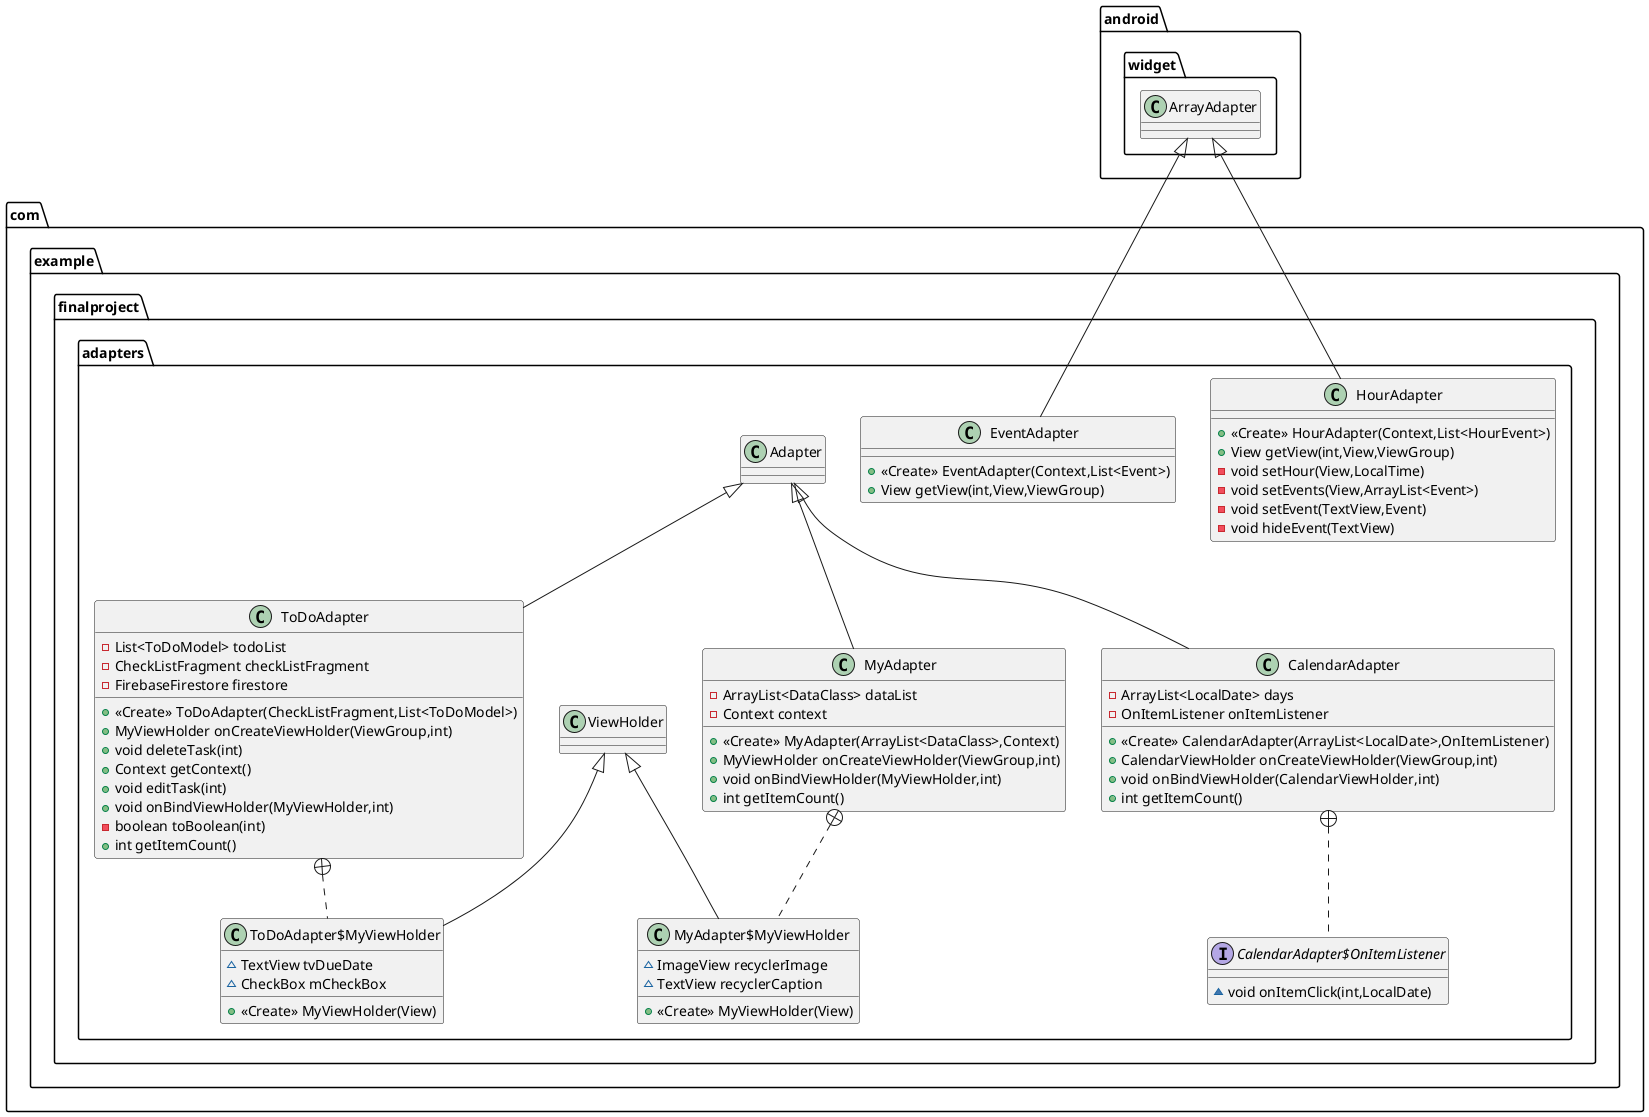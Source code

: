 @startuml
class com.example.finalproject.adapters.EventAdapter {
+ <<Create>> EventAdapter(Context,List<Event>)
+ View getView(int,View,ViewGroup)
}
class com.example.finalproject.adapters.HourAdapter {
+ <<Create>> HourAdapter(Context,List<HourEvent>)
+ View getView(int,View,ViewGroup)
- void setHour(View,LocalTime)
- void setEvents(View,ArrayList<Event>)
- void setEvent(TextView,Event)
- void hideEvent(TextView)
}
class com.example.finalproject.adapters.CalendarAdapter {
- ArrayList<LocalDate> days
- OnItemListener onItemListener
+ <<Create>> CalendarAdapter(ArrayList<LocalDate>,OnItemListener)
+ CalendarViewHolder onCreateViewHolder(ViewGroup,int)
+ void onBindViewHolder(CalendarViewHolder,int)
+ int getItemCount()
}
interface com.example.finalproject.adapters.CalendarAdapter$OnItemListener {
~ void onItemClick(int,LocalDate)
}
class com.example.finalproject.adapters.ToDoAdapter {
- List<ToDoModel> todoList
- CheckListFragment checkListFragment
- FirebaseFirestore firestore
+ <<Create>> ToDoAdapter(CheckListFragment,List<ToDoModel>)
+ MyViewHolder onCreateViewHolder(ViewGroup,int)
+ void deleteTask(int)
+ Context getContext()
+ void editTask(int)
+ void onBindViewHolder(MyViewHolder,int)
- boolean toBoolean(int)
+ int getItemCount()
}
class com.example.finalproject.adapters.ToDoAdapter$MyViewHolder {
~ TextView tvDueDate
~ CheckBox mCheckBox
+ <<Create>> MyViewHolder(View)
}
class com.example.finalproject.adapters.MyAdapter {
- ArrayList<DataClass> dataList
- Context context
+ <<Create>> MyAdapter(ArrayList<DataClass>,Context)
+ MyViewHolder onCreateViewHolder(ViewGroup,int)
+ void onBindViewHolder(MyViewHolder,int)
+ int getItemCount()
}
class com.example.finalproject.adapters.MyAdapter$MyViewHolder {
~ ImageView recyclerImage
~ TextView recyclerCaption
+ <<Create>> MyViewHolder(View)
}


android.widget.ArrayAdapter <|-- com.example.finalproject.adapters.EventAdapter
android.widget.ArrayAdapter <|-- com.example.finalproject.adapters.HourAdapter
com.example.finalproject.adapters.Adapter <|-- com.example.finalproject.adapters.CalendarAdapter
com.example.finalproject.adapters.CalendarAdapter +.. com.example.finalproject.adapters.CalendarAdapter$OnItemListener
com.example.finalproject.adapters.Adapter <|-- com.example.finalproject.adapters.ToDoAdapter
com.example.finalproject.adapters.ToDoAdapter +.. com.example.finalproject.adapters.ToDoAdapter$MyViewHolder
com.example.finalproject.adapters.ViewHolder <|-- com.example.finalproject.adapters.ToDoAdapter$MyViewHolder
com.example.finalproject.adapters.Adapter <|-- com.example.finalproject.adapters.MyAdapter
com.example.finalproject.adapters.MyAdapter +.. com.example.finalproject.adapters.MyAdapter$MyViewHolder
com.example.finalproject.adapters.ViewHolder <|-- com.example.finalproject.adapters.MyAdapter$MyViewHolder
@enduml